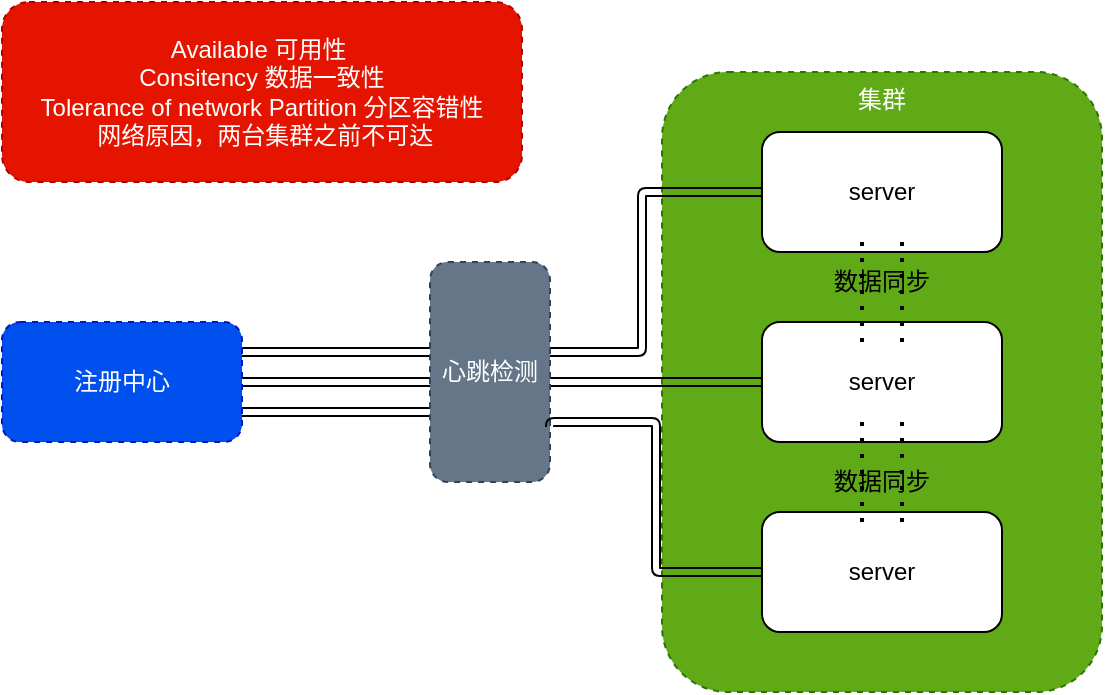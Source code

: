 <mxfile version="13.10.0" type="embed">
    <diagram id="N8jkDLk7Amj-sibJUGd5" name="Page-1">
        <mxGraphModel dx="990" dy="575" grid="1" gridSize="10" guides="1" tooltips="1" connect="1" arrows="1" fold="1" page="1" pageScale="1" pageWidth="827" pageHeight="1169" math="0" shadow="0">
            <root>
                <mxCell id="0"/>
                <mxCell id="1" parent="0"/>
                <mxCell id="39" value="集群" style="rounded=1;whiteSpace=wrap;html=1;dashed=1;verticalAlign=top;strokeColor=#2D7600;fontColor=#ffffff;fillColor=#60a917;" parent="1" vertex="1">
                    <mxGeometry x="470" y="115" width="220" height="310" as="geometry"/>
                </mxCell>
                <mxCell id="50" style="edgeStyle=orthogonalEdgeStyle;orthogonalLoop=1;jettySize=auto;html=1;entryX=1;entryY=0.25;entryDx=0;entryDy=0;rounded=1;shape=link;" parent="1" source="40" target="43" edge="1">
                    <mxGeometry relative="1" as="geometry">
                        <Array as="points">
                            <mxPoint x="460" y="175"/>
                            <mxPoint x="460" y="255"/>
                        </Array>
                    </mxGeometry>
                </mxCell>
                <mxCell id="40" value="server" style="rounded=1;whiteSpace=wrap;html=1;" parent="1" vertex="1">
                    <mxGeometry x="520" y="145" width="120" height="60" as="geometry"/>
                </mxCell>
                <mxCell id="47" style="edgeStyle=orthogonalEdgeStyle;rounded=1;orthogonalLoop=1;jettySize=auto;html=1;shape=link;" parent="1" source="41" edge="1">
                    <mxGeometry relative="1" as="geometry">
                        <mxPoint x="260" y="270" as="targetPoint"/>
                    </mxGeometry>
                </mxCell>
                <mxCell id="41" value="server" style="rounded=1;whiteSpace=wrap;html=1;" parent="1" vertex="1">
                    <mxGeometry x="520" y="240" width="120" height="60" as="geometry"/>
                </mxCell>
                <mxCell id="51" style="edgeStyle=orthogonalEdgeStyle;rounded=0;orthogonalLoop=1;jettySize=auto;html=1;entryX=1;entryY=0.75;entryDx=0;entryDy=0;shape=link;" parent="1" source="49" target="43" edge="1">
                    <mxGeometry relative="1" as="geometry">
                        <Array as="points">
                            <mxPoint x="330" y="285"/>
                            <mxPoint x="330" y="285"/>
                        </Array>
                    </mxGeometry>
                </mxCell>
                <mxCell id="42" value="server" style="rounded=1;whiteSpace=wrap;html=1;" parent="1" vertex="1">
                    <mxGeometry x="520" y="335" width="120" height="60" as="geometry"/>
                </mxCell>
                <mxCell id="43" value="注册中心" style="rounded=1;whiteSpace=wrap;html=1;dashed=1;fillColor=#0050ef;strokeColor=#001DBC;fontColor=#ffffff;" parent="1" vertex="1">
                    <mxGeometry x="140" y="240" width="120" height="60" as="geometry"/>
                </mxCell>
                <mxCell id="49" value="心跳检测" style="rounded=1;whiteSpace=wrap;html=1;dashed=1;fillColor=#647687;strokeColor=#314354;fontColor=#ffffff;" parent="1" vertex="1">
                    <mxGeometry x="354" y="210" width="60" height="110" as="geometry"/>
                </mxCell>
                <mxCell id="54" style="edgeStyle=orthogonalEdgeStyle;orthogonalLoop=1;jettySize=auto;html=1;entryX=1;entryY=0.75;entryDx=0;entryDy=0;rounded=1;shape=link;" parent="1" source="42" target="49" edge="1">
                    <mxGeometry relative="1" as="geometry">
                        <mxPoint x="520" y="365" as="sourcePoint"/>
                        <mxPoint x="260" y="285" as="targetPoint"/>
                        <Array as="points">
                            <mxPoint x="467" y="365"/>
                            <mxPoint x="467" y="290"/>
                            <mxPoint x="414" y="290"/>
                        </Array>
                    </mxGeometry>
                </mxCell>
                <mxCell id="57" value="" style="endArrow=none;dashed=1;html=1;dashPattern=1 3;strokeWidth=2;" parent="1" edge="1">
                    <mxGeometry width="50" height="50" relative="1" as="geometry">
                        <mxPoint x="570" y="250" as="sourcePoint"/>
                        <mxPoint x="570" y="200" as="targetPoint"/>
                    </mxGeometry>
                </mxCell>
                <mxCell id="58" value="" style="endArrow=none;dashed=1;html=1;dashPattern=1 3;strokeWidth=2;" parent="1" edge="1">
                    <mxGeometry width="50" height="50" relative="1" as="geometry">
                        <mxPoint x="590" y="250" as="sourcePoint"/>
                        <mxPoint x="590" y="200" as="targetPoint"/>
                    </mxGeometry>
                </mxCell>
                <mxCell id="60" value="" style="endArrow=none;dashed=1;html=1;dashPattern=1 3;strokeWidth=2;" parent="1" edge="1">
                    <mxGeometry width="50" height="50" relative="1" as="geometry">
                        <mxPoint x="570" y="340" as="sourcePoint"/>
                        <mxPoint x="570" y="290" as="targetPoint"/>
                    </mxGeometry>
                </mxCell>
                <mxCell id="61" value="" style="endArrow=none;dashed=1;html=1;dashPattern=1 3;strokeWidth=2;" parent="1" edge="1">
                    <mxGeometry width="50" height="50" relative="1" as="geometry">
                        <mxPoint x="590" y="340" as="sourcePoint"/>
                        <mxPoint x="590" y="290" as="targetPoint"/>
                        <Array as="points">
                            <mxPoint x="590" y="300"/>
                        </Array>
                    </mxGeometry>
                </mxCell>
                <mxCell id="62" value="数据同步" style="text;html=1;strokeColor=none;fillColor=none;align=center;verticalAlign=middle;whiteSpace=wrap;rounded=0;dashed=1;" parent="1" vertex="1">
                    <mxGeometry x="540" y="310" width="80" height="20" as="geometry"/>
                </mxCell>
                <mxCell id="64" value="数据同步" style="text;html=1;strokeColor=none;fillColor=none;align=center;verticalAlign=middle;whiteSpace=wrap;rounded=0;dashed=1;" parent="1" vertex="1">
                    <mxGeometry x="540" y="210" width="80" height="20" as="geometry"/>
                </mxCell>
                <mxCell id="65" value="Available 可用性&amp;nbsp;&lt;br&gt;Consitency 数据一致性&lt;br&gt;Tolerance of network Partition 分区容错性&lt;br&gt;&amp;nbsp;网络原因，两台集群之前不可达" style="text;html=1;fillColor=#e51400;align=center;verticalAlign=middle;whiteSpace=wrap;rounded=1;dashed=1;strokeColor=#B20000;fontColor=#ffffff;glass=0;sketch=0;shadow=0;" parent="1" vertex="1">
                    <mxGeometry x="140" y="80" width="260" height="90" as="geometry"/>
                </mxCell>
            </root>
        </mxGraphModel>
    </diagram>
</mxfile>
